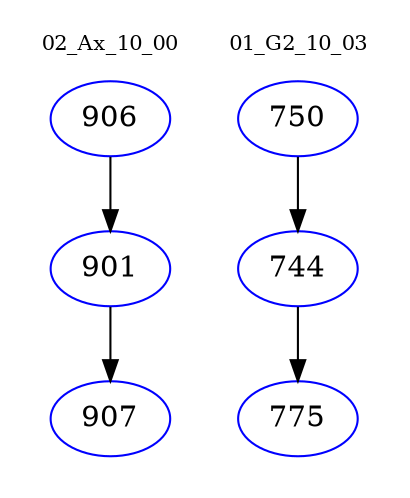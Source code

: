 digraph{
subgraph cluster_0 {
color = white
label = "02_Ax_10_00";
fontsize=10;
T0_906 [label="906", color="blue"]
T0_906 -> T0_901 [color="black"]
T0_901 [label="901", color="blue"]
T0_901 -> T0_907 [color="black"]
T0_907 [label="907", color="blue"]
}
subgraph cluster_1 {
color = white
label = "01_G2_10_03";
fontsize=10;
T1_750 [label="750", color="blue"]
T1_750 -> T1_744 [color="black"]
T1_744 [label="744", color="blue"]
T1_744 -> T1_775 [color="black"]
T1_775 [label="775", color="blue"]
}
}
